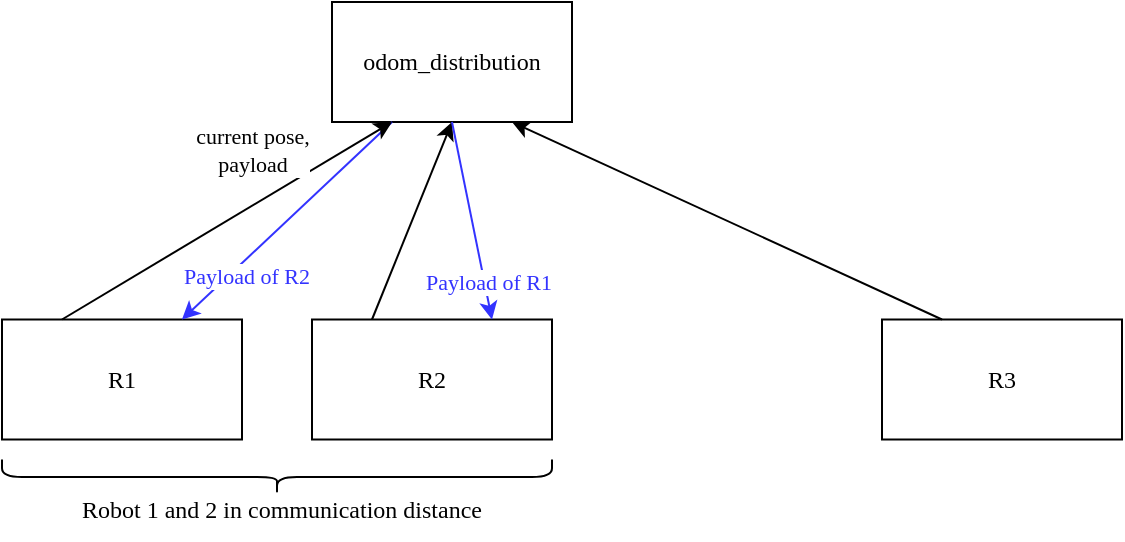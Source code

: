 <mxfile version="19.0.3" type="device"><diagram id="rV2xqpe9QcBhx_57q7yh" name="Page-1"><mxGraphModel dx="1422" dy="905" grid="1" gridSize="10" guides="1" tooltips="1" connect="1" arrows="1" fold="1" page="1" pageScale="1" pageWidth="850" pageHeight="1100" math="0" shadow="0"><root><mxCell id="0"/><mxCell id="1" parent="0"/><mxCell id="itqAyNcfmvaUC9LR14CE-1" value="odom_distribution" style="rounded=0;whiteSpace=wrap;html=1;fontFamily=Comptuer Modern;fontSource=http%3A%2F%2Fmirrors.ctan.org%2Ffonts%2Fcm-unicode%2Ffonts%2Fotf%2Fcmunbxo.otf;" parent="1" vertex="1"><mxGeometry x="365" y="120" width="120" height="60" as="geometry"/></mxCell><mxCell id="itqAyNcfmvaUC9LR14CE-2" value="&lt;font data-font-src=&quot;http://mirrors.ctan.org/fonts/cm-unicode/fonts/otf/cmunbxo.otf&quot; face=&quot;Comptuer Modern&quot;&gt;R1&lt;/font&gt;" style="rounded=0;whiteSpace=wrap;html=1;" parent="1" vertex="1"><mxGeometry x="200" y="278.75" width="120" height="60" as="geometry"/></mxCell><mxCell id="itqAyNcfmvaUC9LR14CE-3" value="&lt;font data-font-src=&quot;http://mirrors.ctan.org/fonts/cm-unicode/fonts/otf/cmunbxo.otf&quot; face=&quot;Comptuer Modern&quot;&gt;R2&lt;/font&gt;" style="rounded=0;whiteSpace=wrap;html=1;" parent="1" vertex="1"><mxGeometry x="355" y="278.75" width="120" height="60" as="geometry"/></mxCell><mxCell id="itqAyNcfmvaUC9LR14CE-4" value="&lt;font face=&quot;Comptuer Modern&quot;&gt;R3&lt;/font&gt;" style="rounded=0;whiteSpace=wrap;html=1;" parent="1" vertex="1"><mxGeometry x="640" y="278.75" width="120" height="60" as="geometry"/></mxCell><mxCell id="itqAyNcfmvaUC9LR14CE-8" value="" style="endArrow=classic;html=1;rounded=0;fontFamily=Comptuer Modern;fontSource=http%3A%2F%2Fmirrors.ctan.org%2Ffonts%2Fcm-unicode%2Ffonts%2Fotf%2Fcmunbxo.otf;exitX=0.25;exitY=0;exitDx=0;exitDy=0;entryX=0.5;entryY=1;entryDx=0;entryDy=0;" parent="1" source="itqAyNcfmvaUC9LR14CE-3" target="itqAyNcfmvaUC9LR14CE-1" edge="1"><mxGeometry width="50" height="50" relative="1" as="geometry"><mxPoint x="390" y="390" as="sourcePoint"/><mxPoint x="480" y="220" as="targetPoint"/></mxGeometry></mxCell><mxCell id="itqAyNcfmvaUC9LR14CE-9" value="" style="endArrow=classic;html=1;rounded=0;fontFamily=Comptuer Modern;fontSource=http%3A%2F%2Fmirrors.ctan.org%2Ffonts%2Fcm-unicode%2Ffonts%2Fotf%2Fcmunbxo.otf;exitX=0.25;exitY=0;exitDx=0;exitDy=0;entryX=0.75;entryY=1;entryDx=0;entryDy=0;" parent="1" source="itqAyNcfmvaUC9LR14CE-4" target="itqAyNcfmvaUC9LR14CE-1" edge="1"><mxGeometry width="50" height="50" relative="1" as="geometry"><mxPoint x="390" y="390" as="sourcePoint"/><mxPoint x="440" y="340" as="targetPoint"/></mxGeometry></mxCell><mxCell id="itqAyNcfmvaUC9LR14CE-11" value="" style="endArrow=classic;html=1;rounded=0;fontFamily=Comptuer Modern;fontSource=http%3A%2F%2Fmirrors.ctan.org%2Ffonts%2Fcm-unicode%2Ffonts%2Fotf%2Fcmunbxo.otf;exitX=0.5;exitY=1;exitDx=0;exitDy=0;entryX=0.75;entryY=0;entryDx=0;entryDy=0;strokeColor=#3333FF;" parent="1" source="itqAyNcfmvaUC9LR14CE-1" target="itqAyNcfmvaUC9LR14CE-3" edge="1"><mxGeometry width="50" height="50" relative="1" as="geometry"><mxPoint x="390" y="380" as="sourcePoint"/><mxPoint x="440" y="330" as="targetPoint"/></mxGeometry></mxCell><mxCell id="itqAyNcfmvaUC9LR14CE-16" value="&lt;font color=&quot;#3333ff&quot;&gt;Payload of R1&lt;/font&gt;" style="edgeLabel;html=1;align=center;verticalAlign=middle;resizable=0;points=[];fontFamily=Comptuer Modern;fontColor=#000000;" parent="itqAyNcfmvaUC9LR14CE-11" vertex="1" connectable="0"><mxGeometry x="0.387" y="-1" relative="1" as="geometry"><mxPoint x="5" y="11" as="offset"/></mxGeometry></mxCell><mxCell id="itqAyNcfmvaUC9LR14CE-12" value="Payload of R2" style="endArrow=classic;html=1;rounded=0;fontFamily=Comptuer Modern;fontSource=http%3A%2F%2Fmirrors.ctan.org%2Ffonts%2Fcm-unicode%2Ffonts%2Fotf%2Fcmunbxo.otf;exitX=0.25;exitY=1;exitDx=0;exitDy=0;entryX=0.75;entryY=0;entryDx=0;entryDy=0;fontColor=#3333FF;strokeColor=#3333FF;" parent="1" source="itqAyNcfmvaUC9LR14CE-1" target="itqAyNcfmvaUC9LR14CE-2" edge="1"><mxGeometry x="0.476" y="6" width="50" height="50" relative="1" as="geometry"><mxPoint x="435" y="190" as="sourcePoint"/><mxPoint x="465" y="390" as="targetPoint"/><mxPoint as="offset"/></mxGeometry></mxCell><mxCell id="itqAyNcfmvaUC9LR14CE-5" value="" style="endArrow=classic;html=1;rounded=0;fontFamily=Comptuer Modern;fontSource=http%3A%2F%2Fmirrors.ctan.org%2Ffonts%2Fcm-unicode%2Ffonts%2Fotf%2Fcmunbxo.otf;exitX=0.25;exitY=0;exitDx=0;exitDy=0;entryX=0.25;entryY=1;entryDx=0;entryDy=0;" parent="1" source="itqAyNcfmvaUC9LR14CE-2" target="itqAyNcfmvaUC9LR14CE-1" edge="1"><mxGeometry width="50" height="50" relative="1" as="geometry"><mxPoint x="390" y="390" as="sourcePoint"/><mxPoint x="400" y="190" as="targetPoint"/></mxGeometry></mxCell><mxCell id="itqAyNcfmvaUC9LR14CE-6" value="current pose,&lt;br&gt;payload" style="edgeLabel;html=1;align=center;verticalAlign=middle;resizable=0;points=[];fontFamily=Comptuer Modern;" parent="itqAyNcfmvaUC9LR14CE-5" vertex="1" connectable="0"><mxGeometry x="-0.117" y="2" relative="1" as="geometry"><mxPoint x="23" y="-40" as="offset"/></mxGeometry></mxCell><mxCell id="itqAyNcfmvaUC9LR14CE-14" value="" style="shape=curlyBracket;whiteSpace=wrap;html=1;rounded=1;flipH=1;fontFamily=Comptuer Modern;fontSource=http%3A%2F%2Fmirrors.ctan.org%2Ffonts%2Fcm-unicode%2Ffonts%2Fotf%2Fcmunbxo.otf;fontColor=#3333FF;rotation=90;" parent="1" vertex="1"><mxGeometry x="328.75" y="220" width="17.5" height="275" as="geometry"/></mxCell><mxCell id="itqAyNcfmvaUC9LR14CE-15" value="&lt;font color=&quot;#000000&quot;&gt;Robot 1 and 2 in communication distance&lt;/font&gt;" style="text;html=1;strokeColor=none;fillColor=none;align=center;verticalAlign=middle;whiteSpace=wrap;rounded=0;fontFamily=Comptuer Modern;fontSource=http%3A%2F%2Fmirrors.ctan.org%2Ffonts%2Fcm-unicode%2Ffonts%2Fotf%2Fcmunbxo.otf;fontColor=#3333FF;" parent="1" vertex="1"><mxGeometry x="200" y="358.75" width="280" height="30" as="geometry"/></mxCell></root></mxGraphModel></diagram></mxfile>